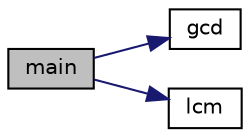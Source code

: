 digraph "main"
{
  edge [fontname="Helvetica",fontsize="10",labelfontname="Helvetica",labelfontsize="10"];
  node [fontname="Helvetica",fontsize="10",shape=record];
  rankdir="LR";
  Node1 [label="main",height=0.2,width=0.4,color="black", fillcolor="grey75", style="filled", fontcolor="black"];
  Node1 -> Node2 [color="midnightblue",fontsize="10",style="solid",fontname="Helvetica"];
  Node2 [label="gcd",height=0.2,width=0.4,color="black", fillcolor="white", style="filled",URL="$GCDandLCM_8cpp.html#a6643c204235347beac39d3a1a3b95a1d"];
  Node1 -> Node3 [color="midnightblue",fontsize="10",style="solid",fontname="Helvetica"];
  Node3 [label="lcm",height=0.2,width=0.4,color="black", fillcolor="white", style="filled",URL="$GCDandLCM_8cpp.html#a98322a6b70154a529f32340d34e43c65"];
}
